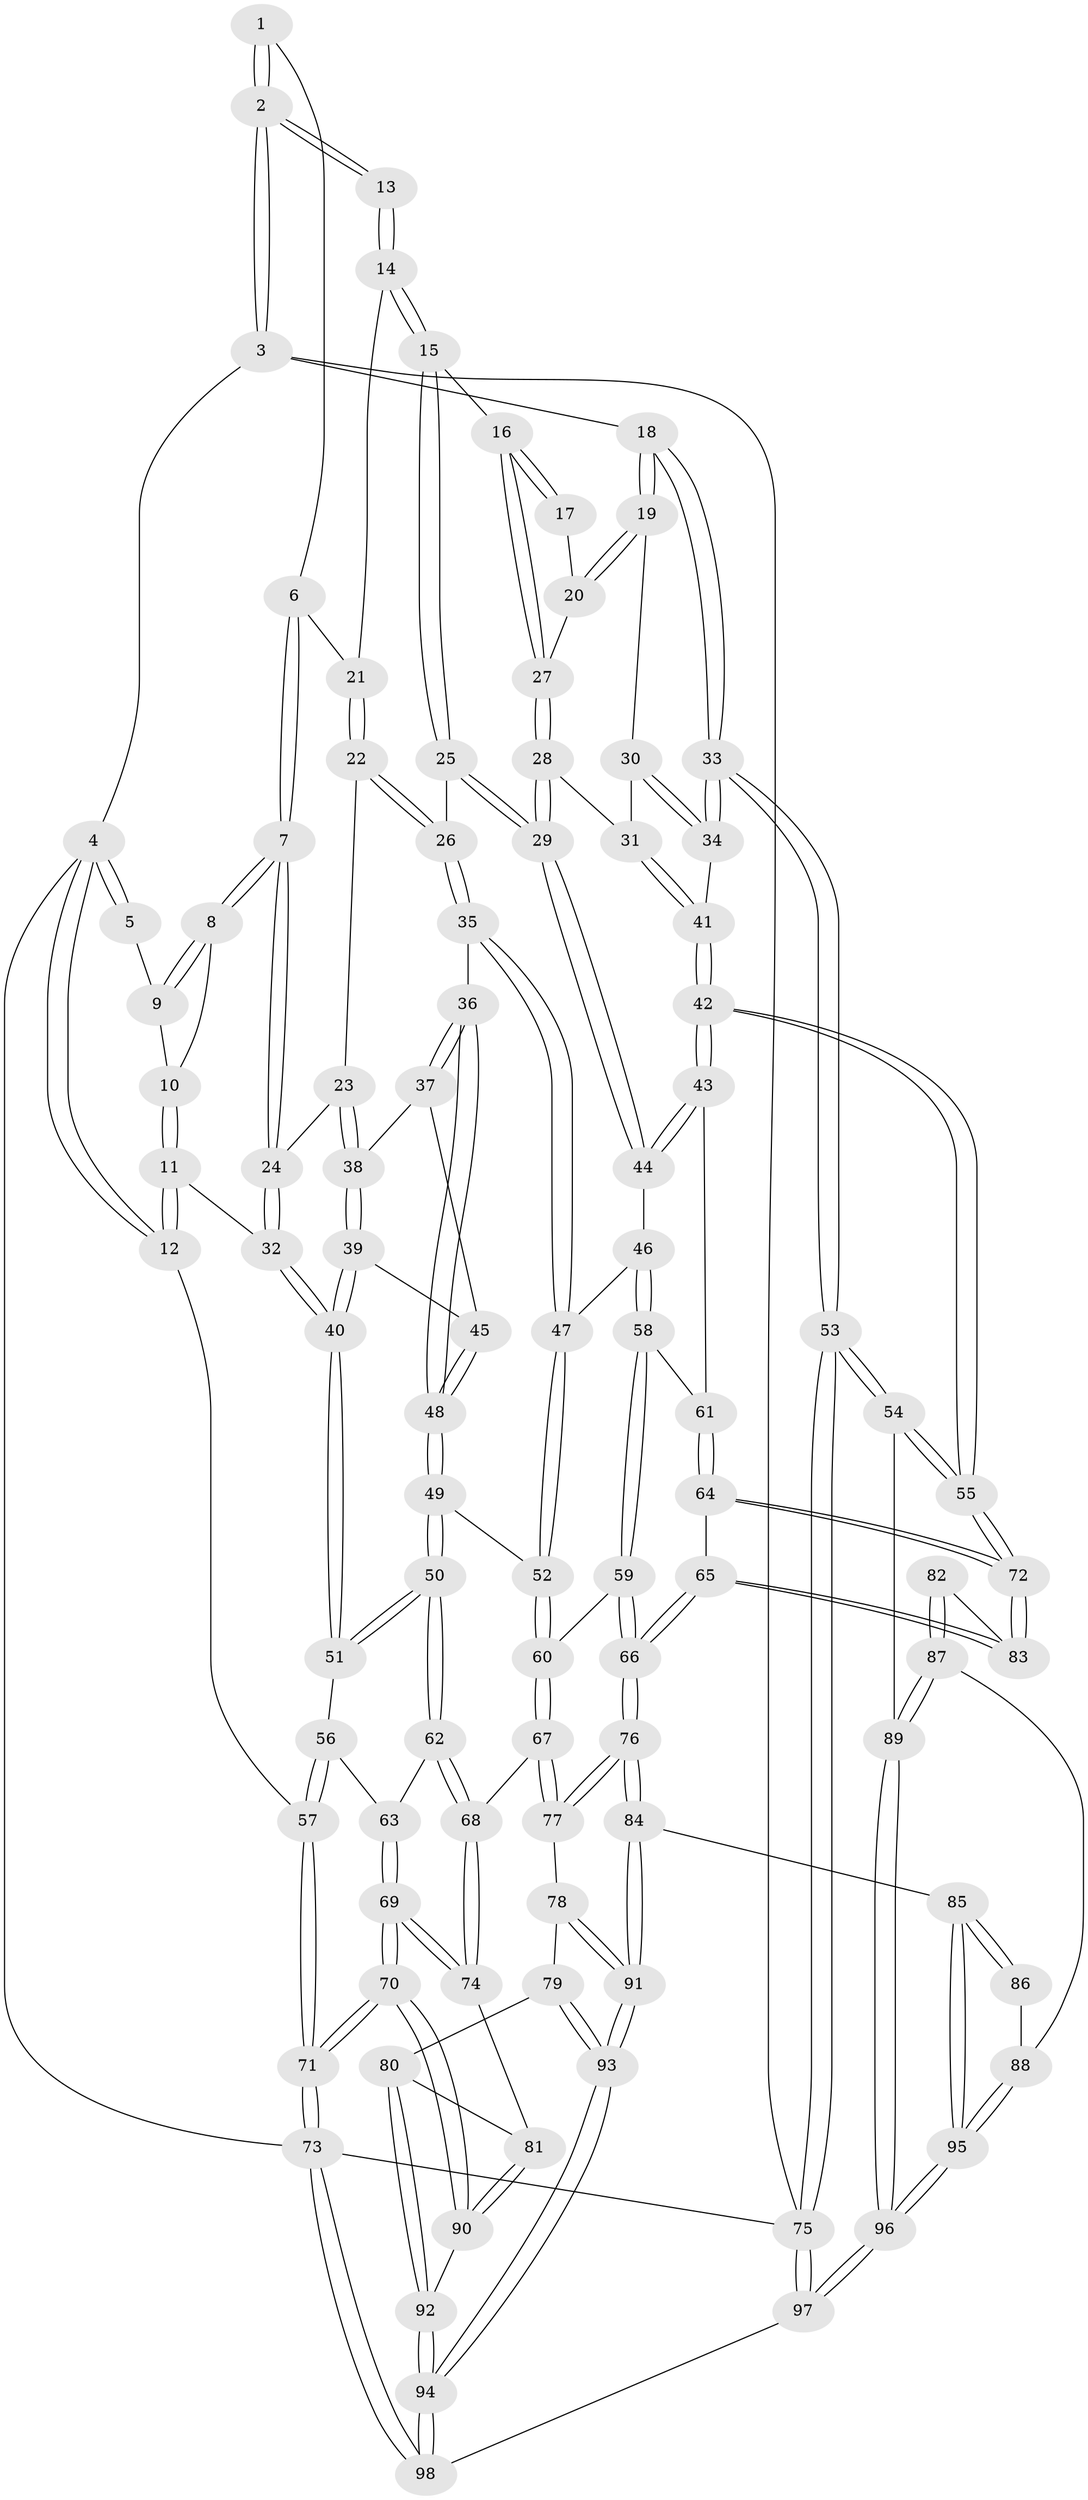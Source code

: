 // coarse degree distribution, {3: 0.10344827586206896, 5: 0.46551724137931033, 4: 0.3275862068965517, 6: 0.08620689655172414, 7: 0.017241379310344827}
// Generated by graph-tools (version 1.1) at 2025/52/02/27/25 19:52:41]
// undirected, 98 vertices, 242 edges
graph export_dot {
graph [start="1"]
  node [color=gray90,style=filled];
  1 [pos="+0.5457894178734548+0"];
  2 [pos="+1+0"];
  3 [pos="+1+0"];
  4 [pos="+0+0"];
  5 [pos="+0.18872060437207236+0"];
  6 [pos="+0.5650432756934518+0.009767896477938439"];
  7 [pos="+0.2712454035031022+0.20465627252884802"];
  8 [pos="+0.2654493684605188+0.1929013036065594"];
  9 [pos="+0.231330837327722+0.05164323229851315"];
  10 [pos="+0.08585459694524303+0.15985983050075991"];
  11 [pos="+0+0.17678072570347006"];
  12 [pos="+0+0.16430518920295561"];
  13 [pos="+0.9614865846999842+0"];
  14 [pos="+0.6568298806139209+0.11441002523383739"];
  15 [pos="+0.6748167544943597+0.14526666383564568"];
  16 [pos="+0.8110245235907513+0.19222667946203653"];
  17 [pos="+0.93155874081011+0.05833415532340511"];
  18 [pos="+1+0.2306876920980175"];
  19 [pos="+0.991204347682163+0.2717308136824917"];
  20 [pos="+0.9469843340618426+0.22626587411495908"];
  21 [pos="+0.5692111555236647+0.020426423393128612"];
  22 [pos="+0.4577343152128921+0.2737115798710345"];
  23 [pos="+0.3900196487877618+0.28325025690050754"];
  24 [pos="+0.2746128522269038+0.24447152129841979"];
  25 [pos="+0.6411386765886875+0.34121685960486137"];
  26 [pos="+0.5618836253084262+0.3601094690206596"];
  27 [pos="+0.814080888604218+0.19756596022660786"];
  28 [pos="+0.8316817028484893+0.3320772117351623"];
  29 [pos="+0.6999440093952193+0.38149038734744967"];
  30 [pos="+0.9841351056860705+0.2780259238369404"];
  31 [pos="+0.8368167430832483+0.33449775124900616"];
  32 [pos="+0.21134644726352378+0.31820640140748807"];
  33 [pos="+1+0.49865356073005757"];
  34 [pos="+0.956035874954768+0.4144090277050392"];
  35 [pos="+0.5380651573483696+0.40760811270090275"];
  36 [pos="+0.46744185487142914+0.43925812864571534"];
  37 [pos="+0.4068306915340616+0.4016753121255268"];
  38 [pos="+0.39234975780155334+0.36820399130421444"];
  39 [pos="+0.3203446052112807+0.42859473411860466"];
  40 [pos="+0.20258027873913623+0.43397739022477416"];
  41 [pos="+0.894931364219949+0.4315702085286218"];
  42 [pos="+0.8549847752077911+0.573921966499297"];
  43 [pos="+0.8522351307937316+0.5732688430642973"];
  44 [pos="+0.7170071154337782+0.46975703563183663"];
  45 [pos="+0.37156634470304445+0.44769405975259935"];
  46 [pos="+0.6046837157419717+0.5671443362052202"];
  47 [pos="+0.5714233827207114+0.5556452133798381"];
  48 [pos="+0.411862621341408+0.5321268094752344"];
  49 [pos="+0.4087282916434666+0.5502294734352228"];
  50 [pos="+0.24263005691019038+0.5696368110649201"];
  51 [pos="+0.2024472459828631+0.43432101166295595"];
  52 [pos="+0.46220225876094756+0.5967692622176508"];
  53 [pos="+1+0.7406763020932539"];
  54 [pos="+1+0.7208071692800266"];
  55 [pos="+0.9871159808000912+0.7123696569797622"];
  56 [pos="+0+0.48115631609822934"];
  57 [pos="+0+0.4675228358536199"];
  58 [pos="+0.6248623245873813+0.6046197944459817"];
  59 [pos="+0.6109676306581978+0.7012197089966129"];
  60 [pos="+0.45955639637913465+0.6486497692724805"];
  61 [pos="+0.7239880431810083+0.6272947524353573"];
  62 [pos="+0.23165215798869612+0.599147055998568"];
  63 [pos="+0.11142889586148232+0.6232024937268925"];
  64 [pos="+0.71304859904552+0.6933852351658827"];
  65 [pos="+0.6417311350897742+0.7806659092320214"];
  66 [pos="+0.6302702415306388+0.7847639014902773"];
  67 [pos="+0.43518611357784714+0.7146905631240976"];
  68 [pos="+0.26061893794852203+0.7146561208369936"];
  69 [pos="+0.010175090872851778+0.7812610931178949"];
  70 [pos="+0+0.8748012616558626"];
  71 [pos="+0+0.9247462835789879"];
  72 [pos="+0.9115242840440451+0.7377478309344583"];
  73 [pos="+0+1"];
  74 [pos="+0.2569939212902501+0.7244650588189785"];
  75 [pos="+1+1"];
  76 [pos="+0.613269351988037+0.8105020841837145"];
  77 [pos="+0.45843597526995034+0.7614860732079517"];
  78 [pos="+0.4279768447368284+0.8180536463588726"];
  79 [pos="+0.37276600345861277+0.851347664721654"];
  80 [pos="+0.313812296825735+0.8276675259811499"];
  81 [pos="+0.2602582032704142+0.7782799045308942"];
  82 [pos="+0.8057784704946795+0.8091810965544181"];
  83 [pos="+0.8202459853429426+0.7807256475494485"];
  84 [pos="+0.6156153894712025+0.8651223676719818"];
  85 [pos="+0.6579790263567695+0.9019180038600155"];
  86 [pos="+0.7875625549876111+0.8301042817619649"];
  87 [pos="+0.7979599273467184+0.902477737442334"];
  88 [pos="+0.744766435576167+0.9182680896437829"];
  89 [pos="+0.8626298667306188+0.9243153476553102"];
  90 [pos="+0.18149398221778765+0.8933034018275748"];
  91 [pos="+0.5074609933860476+0.9585341633008589"];
  92 [pos="+0.27361291622167466+1"];
  93 [pos="+0.39303280502334353+1"];
  94 [pos="+0.3714927758053313+1"];
  95 [pos="+0.6995043731313638+0.9475950556904043"];
  96 [pos="+0.803077643137778+1"];
  97 [pos="+0.8049711801482751+1"];
  98 [pos="+0.3713246758879009+1"];
  1 -- 2;
  1 -- 2;
  1 -- 6;
  2 -- 3;
  2 -- 3;
  2 -- 13;
  2 -- 13;
  3 -- 4;
  3 -- 18;
  3 -- 75;
  4 -- 5;
  4 -- 5;
  4 -- 12;
  4 -- 12;
  4 -- 73;
  5 -- 9;
  6 -- 7;
  6 -- 7;
  6 -- 21;
  7 -- 8;
  7 -- 8;
  7 -- 24;
  7 -- 24;
  8 -- 9;
  8 -- 9;
  8 -- 10;
  9 -- 10;
  10 -- 11;
  10 -- 11;
  11 -- 12;
  11 -- 12;
  11 -- 32;
  12 -- 57;
  13 -- 14;
  13 -- 14;
  14 -- 15;
  14 -- 15;
  14 -- 21;
  15 -- 16;
  15 -- 25;
  15 -- 25;
  16 -- 17;
  16 -- 17;
  16 -- 27;
  16 -- 27;
  17 -- 20;
  18 -- 19;
  18 -- 19;
  18 -- 33;
  18 -- 33;
  19 -- 20;
  19 -- 20;
  19 -- 30;
  20 -- 27;
  21 -- 22;
  21 -- 22;
  22 -- 23;
  22 -- 26;
  22 -- 26;
  23 -- 24;
  23 -- 38;
  23 -- 38;
  24 -- 32;
  24 -- 32;
  25 -- 26;
  25 -- 29;
  25 -- 29;
  26 -- 35;
  26 -- 35;
  27 -- 28;
  27 -- 28;
  28 -- 29;
  28 -- 29;
  28 -- 31;
  29 -- 44;
  29 -- 44;
  30 -- 31;
  30 -- 34;
  30 -- 34;
  31 -- 41;
  31 -- 41;
  32 -- 40;
  32 -- 40;
  33 -- 34;
  33 -- 34;
  33 -- 53;
  33 -- 53;
  34 -- 41;
  35 -- 36;
  35 -- 47;
  35 -- 47;
  36 -- 37;
  36 -- 37;
  36 -- 48;
  36 -- 48;
  37 -- 38;
  37 -- 45;
  38 -- 39;
  38 -- 39;
  39 -- 40;
  39 -- 40;
  39 -- 45;
  40 -- 51;
  40 -- 51;
  41 -- 42;
  41 -- 42;
  42 -- 43;
  42 -- 43;
  42 -- 55;
  42 -- 55;
  43 -- 44;
  43 -- 44;
  43 -- 61;
  44 -- 46;
  45 -- 48;
  45 -- 48;
  46 -- 47;
  46 -- 58;
  46 -- 58;
  47 -- 52;
  47 -- 52;
  48 -- 49;
  48 -- 49;
  49 -- 50;
  49 -- 50;
  49 -- 52;
  50 -- 51;
  50 -- 51;
  50 -- 62;
  50 -- 62;
  51 -- 56;
  52 -- 60;
  52 -- 60;
  53 -- 54;
  53 -- 54;
  53 -- 75;
  53 -- 75;
  54 -- 55;
  54 -- 55;
  54 -- 89;
  55 -- 72;
  55 -- 72;
  56 -- 57;
  56 -- 57;
  56 -- 63;
  57 -- 71;
  57 -- 71;
  58 -- 59;
  58 -- 59;
  58 -- 61;
  59 -- 60;
  59 -- 66;
  59 -- 66;
  60 -- 67;
  60 -- 67;
  61 -- 64;
  61 -- 64;
  62 -- 63;
  62 -- 68;
  62 -- 68;
  63 -- 69;
  63 -- 69;
  64 -- 65;
  64 -- 72;
  64 -- 72;
  65 -- 66;
  65 -- 66;
  65 -- 83;
  65 -- 83;
  66 -- 76;
  66 -- 76;
  67 -- 68;
  67 -- 77;
  67 -- 77;
  68 -- 74;
  68 -- 74;
  69 -- 70;
  69 -- 70;
  69 -- 74;
  69 -- 74;
  70 -- 71;
  70 -- 71;
  70 -- 90;
  70 -- 90;
  71 -- 73;
  71 -- 73;
  72 -- 83;
  72 -- 83;
  73 -- 98;
  73 -- 98;
  73 -- 75;
  74 -- 81;
  75 -- 97;
  75 -- 97;
  76 -- 77;
  76 -- 77;
  76 -- 84;
  76 -- 84;
  77 -- 78;
  78 -- 79;
  78 -- 91;
  78 -- 91;
  79 -- 80;
  79 -- 93;
  79 -- 93;
  80 -- 81;
  80 -- 92;
  80 -- 92;
  81 -- 90;
  81 -- 90;
  82 -- 83;
  82 -- 87;
  82 -- 87;
  84 -- 85;
  84 -- 91;
  84 -- 91;
  85 -- 86;
  85 -- 86;
  85 -- 95;
  85 -- 95;
  86 -- 88;
  87 -- 88;
  87 -- 89;
  87 -- 89;
  88 -- 95;
  88 -- 95;
  89 -- 96;
  89 -- 96;
  90 -- 92;
  91 -- 93;
  91 -- 93;
  92 -- 94;
  92 -- 94;
  93 -- 94;
  93 -- 94;
  94 -- 98;
  94 -- 98;
  95 -- 96;
  95 -- 96;
  96 -- 97;
  96 -- 97;
  97 -- 98;
}
